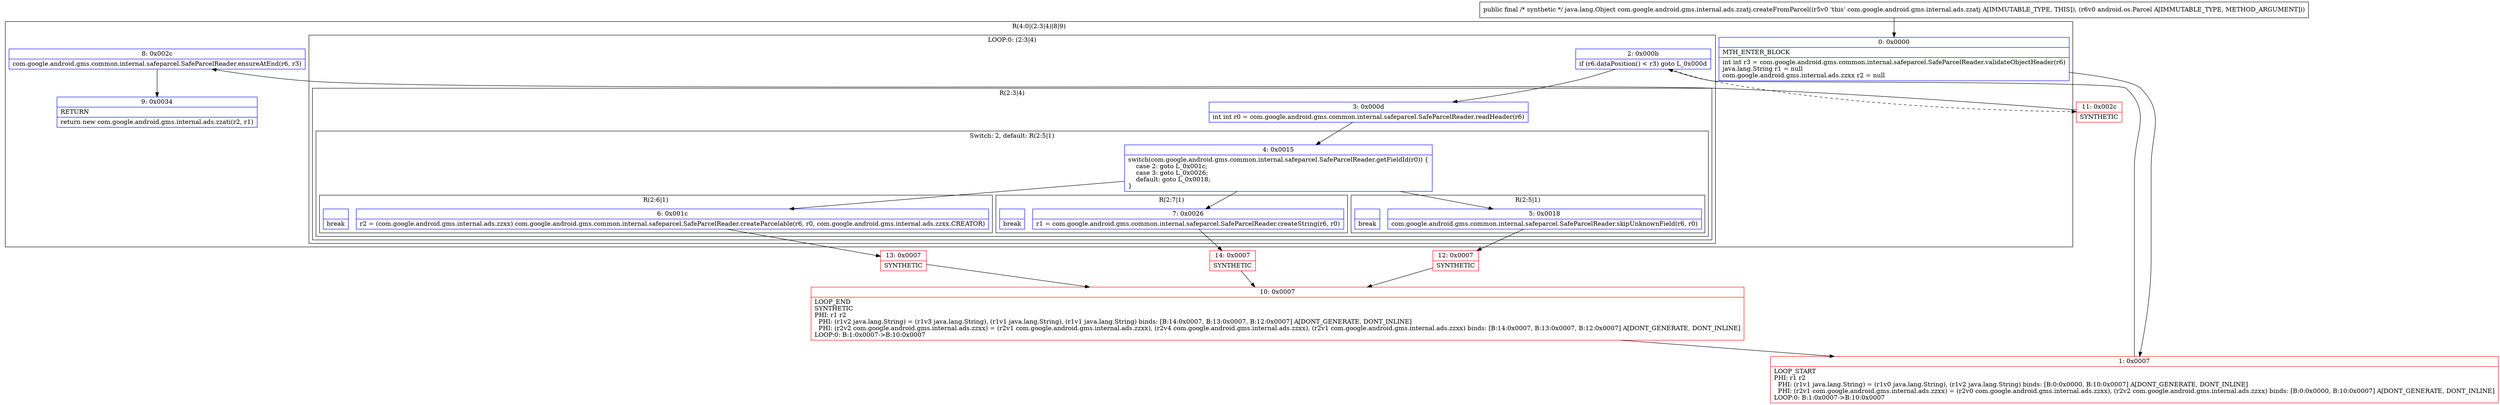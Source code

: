 digraph "CFG forcom.google.android.gms.internal.ads.zzatj.createFromParcel(Landroid\/os\/Parcel;)Ljava\/lang\/Object;" {
subgraph cluster_Region_285616558 {
label = "R(4:0|(2:3|4)|8|9)";
node [shape=record,color=blue];
Node_0 [shape=record,label="{0\:\ 0x0000|MTH_ENTER_BLOCK\l|int int r3 = com.google.android.gms.common.internal.safeparcel.SafeParcelReader.validateObjectHeader(r6)\ljava.lang.String r1 = null\lcom.google.android.gms.internal.ads.zzxx r2 = null\l}"];
subgraph cluster_LoopRegion_2115248867 {
label = "LOOP:0: (2:3|4)";
node [shape=record,color=blue];
Node_2 [shape=record,label="{2\:\ 0x000b|if (r6.dataPosition() \< r3) goto L_0x000d\l}"];
subgraph cluster_Region_528707629 {
label = "R(2:3|4)";
node [shape=record,color=blue];
Node_3 [shape=record,label="{3\:\ 0x000d|int int r0 = com.google.android.gms.common.internal.safeparcel.SafeParcelReader.readHeader(r6)\l}"];
subgraph cluster_SwitchRegion_1079986692 {
label = "Switch: 2, default: R(2:5|1)";
node [shape=record,color=blue];
Node_4 [shape=record,label="{4\:\ 0x0015|switch(com.google.android.gms.common.internal.safeparcel.SafeParcelReader.getFieldId(r0)) \{\l    case 2: goto L_0x001c;\l    case 3: goto L_0x0026;\l    default: goto L_0x0018;\l\}\l}"];
subgraph cluster_Region_1063810359 {
label = "R(2:6|1)";
node [shape=record,color=blue];
Node_6 [shape=record,label="{6\:\ 0x001c|r2 = (com.google.android.gms.internal.ads.zzxx) com.google.android.gms.common.internal.safeparcel.SafeParcelReader.createParcelable(r6, r0, com.google.android.gms.internal.ads.zzxx.CREATOR)\l}"];
Node_InsnContainer_1179230228 [shape=record,label="{|break\l}"];
}
subgraph cluster_Region_1576216047 {
label = "R(2:7|1)";
node [shape=record,color=blue];
Node_7 [shape=record,label="{7\:\ 0x0026|r1 = com.google.android.gms.common.internal.safeparcel.SafeParcelReader.createString(r6, r0)\l}"];
Node_InsnContainer_2091473243 [shape=record,label="{|break\l}"];
}
subgraph cluster_Region_71816125 {
label = "R(2:5|1)";
node [shape=record,color=blue];
Node_5 [shape=record,label="{5\:\ 0x0018|com.google.android.gms.common.internal.safeparcel.SafeParcelReader.skipUnknownField(r6, r0)\l}"];
Node_InsnContainer_1375954342 [shape=record,label="{|break\l}"];
}
}
}
}
Node_8 [shape=record,label="{8\:\ 0x002c|com.google.android.gms.common.internal.safeparcel.SafeParcelReader.ensureAtEnd(r6, r3)\l}"];
Node_9 [shape=record,label="{9\:\ 0x0034|RETURN\l|return new com.google.android.gms.internal.ads.zzati(r2, r1)\l}"];
}
Node_1 [shape=record,color=red,label="{1\:\ 0x0007|LOOP_START\lPHI: r1 r2 \l  PHI: (r1v1 java.lang.String) = (r1v0 java.lang.String), (r1v2 java.lang.String) binds: [B:0:0x0000, B:10:0x0007] A[DONT_GENERATE, DONT_INLINE]\l  PHI: (r2v1 com.google.android.gms.internal.ads.zzxx) = (r2v0 com.google.android.gms.internal.ads.zzxx), (r2v2 com.google.android.gms.internal.ads.zzxx) binds: [B:0:0x0000, B:10:0x0007] A[DONT_GENERATE, DONT_INLINE]\lLOOP:0: B:1:0x0007\-\>B:10:0x0007\l}"];
Node_10 [shape=record,color=red,label="{10\:\ 0x0007|LOOP_END\lSYNTHETIC\lPHI: r1 r2 \l  PHI: (r1v2 java.lang.String) = (r1v3 java.lang.String), (r1v1 java.lang.String), (r1v1 java.lang.String) binds: [B:14:0x0007, B:13:0x0007, B:12:0x0007] A[DONT_GENERATE, DONT_INLINE]\l  PHI: (r2v2 com.google.android.gms.internal.ads.zzxx) = (r2v1 com.google.android.gms.internal.ads.zzxx), (r2v4 com.google.android.gms.internal.ads.zzxx), (r2v1 com.google.android.gms.internal.ads.zzxx) binds: [B:14:0x0007, B:13:0x0007, B:12:0x0007] A[DONT_GENERATE, DONT_INLINE]\lLOOP:0: B:1:0x0007\-\>B:10:0x0007\l}"];
Node_11 [shape=record,color=red,label="{11\:\ 0x002c|SYNTHETIC\l}"];
Node_12 [shape=record,color=red,label="{12\:\ 0x0007|SYNTHETIC\l}"];
Node_13 [shape=record,color=red,label="{13\:\ 0x0007|SYNTHETIC\l}"];
Node_14 [shape=record,color=red,label="{14\:\ 0x0007|SYNTHETIC\l}"];
MethodNode[shape=record,label="{public final \/* synthetic *\/ java.lang.Object com.google.android.gms.internal.ads.zzatj.createFromParcel((r5v0 'this' com.google.android.gms.internal.ads.zzatj A[IMMUTABLE_TYPE, THIS]), (r6v0 android.os.Parcel A[IMMUTABLE_TYPE, METHOD_ARGUMENT])) }"];
MethodNode -> Node_0;
Node_0 -> Node_1;
Node_2 -> Node_3;
Node_2 -> Node_11[style=dashed];
Node_3 -> Node_4;
Node_4 -> Node_5;
Node_4 -> Node_6;
Node_4 -> Node_7;
Node_6 -> Node_13;
Node_7 -> Node_14;
Node_5 -> Node_12;
Node_8 -> Node_9;
Node_1 -> Node_2;
Node_10 -> Node_1;
Node_11 -> Node_8;
Node_12 -> Node_10;
Node_13 -> Node_10;
Node_14 -> Node_10;
}

